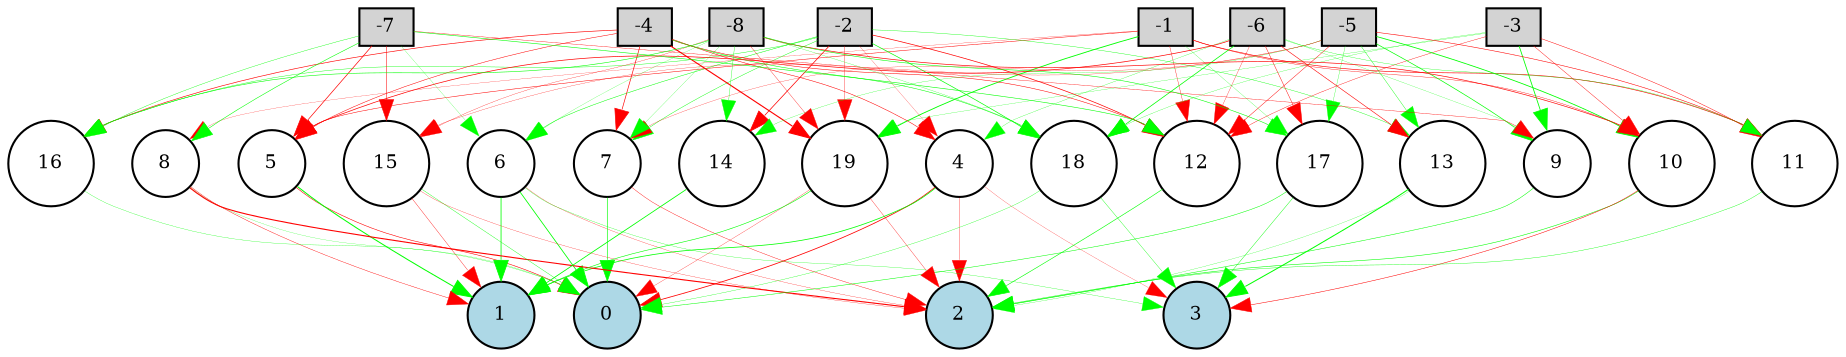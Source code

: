 digraph {
	node [fontsize=9 height=0.2 shape=circle width=0.2]
	-1 [fillcolor=lightgray shape=box style=filled]
	-2 [fillcolor=lightgray shape=box style=filled]
	-3 [fillcolor=lightgray shape=box style=filled]
	-4 [fillcolor=lightgray shape=box style=filled]
	-5 [fillcolor=lightgray shape=box style=filled]
	-6 [fillcolor=lightgray shape=box style=filled]
	-7 [fillcolor=lightgray shape=box style=filled]
	-8 [fillcolor=lightgray shape=box style=filled]
	0 [fillcolor=lightblue style=filled]
	1 [fillcolor=lightblue style=filled]
	2 [fillcolor=lightblue style=filled]
	3 [fillcolor=lightblue style=filled]
	4 [fillcolor=white style=filled]
	5 [fillcolor=white style=filled]
	6 [fillcolor=white style=filled]
	7 [fillcolor=white style=filled]
	8 [fillcolor=white style=filled]
	9 [fillcolor=white style=filled]
	10 [fillcolor=white style=filled]
	11 [fillcolor=white style=filled]
	12 [fillcolor=white style=filled]
	13 [fillcolor=white style=filled]
	14 [fillcolor=white style=filled]
	15 [fillcolor=white style=filled]
	16 [fillcolor=white style=filled]
	17 [fillcolor=white style=filled]
	18 [fillcolor=white style=filled]
	19 [fillcolor=white style=filled]
		-3 -> 11 [color=red penwidth=0.22157885805143343 style=solid]
		6 -> 2 [color=red penwidth=0.1281644853517922 style=solid]
		-6 -> 11 [color=green penwidth=0.15375551859060088 style=solid]
		14 -> 1 [color=green penwidth=0.39141069092293534 style=solid]
		-3 -> 10 [color=red penwidth=0.19728956615981386 style=solid]
		-6 -> 13 [color=red penwidth=0.2747460639768723 style=solid]
		13 -> 2 [color=green penwidth=0.1161055111191735 style=solid]
		18 -> 0 [color=green penwidth=0.1530408400915826 style=solid]
		-1 -> 5 [color=red penwidth=0.23649714263149682 style=solid]
		17 -> 3 [color=green penwidth=0.20253962631761951 style=solid]
		4 -> 3 [color=red penwidth=0.1116242493584734 style=solid]
		-5 -> 11 [color=red penwidth=0.25984941222842395 style=solid]
		19 -> 0 [color=red penwidth=0.13680585548960147 style=solid]
		8 -> 0 [color=green penwidth=0.10607905869142994 style=solid]
		19 -> 2 [color=red penwidth=0.15772712293592644 style=solid]
		-5 -> 13 [color=green penwidth=0.18842174760066155 style=solid]
		-5 -> 10 [color=green penwidth=0.3920239029907405 style=solid]
		4 -> 0 [color=red penwidth=0.38382142674962483 style=solid]
		-8 -> 10 [color=red penwidth=0.31568870608122834 style=solid]
		-1 -> 17 [color=green penwidth=0.11370804342747555 style=solid]
		-3 -> 9 [color=green penwidth=0.3914079012366207 style=solid]
		-7 -> 6 [color=green penwidth=0.10127121367536775 style=solid]
		-8 -> 16 [color=green penwidth=0.26813087647152245 style=solid]
		5 -> 1 [color=green penwidth=0.48188121097611003 style=solid]
		10 -> 2 [color=green penwidth=0.26521291343303594 style=solid]
		-1 -> 11 [color=red penwidth=0.2993920645166984 style=solid]
		-6 -> 4 [color=green penwidth=0.12948200160381362 style=solid]
		19 -> 1 [color=green penwidth=0.279357077693248 style=solid]
		-4 -> 4 [color=red penwidth=0.24896835810560938 style=solid]
		11 -> 2 [color=green penwidth=0.18400698672437005 style=solid]
		17 -> 0 [color=green penwidth=0.23691203923182189 style=solid]
		-5 -> 17 [color=green penwidth=0.1377935793951668 style=solid]
		-5 -> 15 [color=red penwidth=0.1271050738610737 style=solid]
		15 -> 2 [color=red penwidth=0.12722562366014648 style=solid]
		-2 -> 19 [color=red penwidth=0.1665109170251904 style=solid]
		-4 -> 5 [color=red penwidth=0.23831778269215953 style=solid]
		-4 -> 7 [color=red penwidth=0.31002312448429703 style=solid]
		-4 -> 19 [color=red penwidth=0.538630247061856 style=solid]
		-8 -> 14 [color=green penwidth=0.161493047033908 style=solid]
		-1 -> 12 [color=red penwidth=0.1724725697863477 style=solid]
		-2 -> 14 [color=red penwidth=0.35276739103240407 style=solid]
		-3 -> 18 [color=green penwidth=0.12544287343206045 style=solid]
		10 -> 3 [color=red penwidth=0.24276192882755024 style=solid]
		-8 -> 15 [color=red penwidth=0.13640154569908292 style=solid]
		-2 -> 18 [color=green penwidth=0.31999899993580483 style=solid]
		-7 -> 5 [color=red penwidth=0.3321244121686471 style=solid]
		-1 -> 19 [color=green penwidth=0.42184949735019517 style=solid]
		-2 -> 6 [color=green penwidth=0.2293341158079956 style=solid]
		12 -> 2 [color=green penwidth=0.2892805408564141 style=solid]
		-1 -> 8 [color=red penwidth=0.10757620158473868 style=solid]
		-2 -> 4 [color=red penwidth=0.10285800169716909 style=solid]
		7 -> 2 [color=red penwidth=0.18774125833476457 style=solid]
		-6 -> 5 [color=red penwidth=0.3359041192071265 style=solid]
		-5 -> 14 [color=green penwidth=0.12516346622912503 style=solid]
		-4 -> 12 [color=red penwidth=0.2478461874642039 style=solid]
		-8 -> 19 [color=red penwidth=0.1605853039798742 style=solid]
		9 -> 2 [color=green penwidth=0.24382218626897495 style=solid]
		-2 -> 12 [color=red penwidth=0.33728751087853204 style=solid]
		-6 -> 12 [color=red penwidth=0.14616277853524318 style=solid]
		13 -> 3 [color=green penwidth=0.4823030290679211 style=solid]
		7 -> 0 [color=green penwidth=0.3068498978445384 style=solid]
		6 -> 3 [color=green penwidth=0.1390910421244133 style=solid]
		8 -> 1 [color=red penwidth=0.1950697848087528 style=solid]
		-2 -> 16 [color=green penwidth=0.1917817971009 style=solid]
		-6 -> 18 [color=green penwidth=0.3520229350392141 style=solid]
		-5 -> 7 [color=red penwidth=0.12233600301091188 style=solid]
		-3 -> 19 [color=green penwidth=0.11942582812827307 style=solid]
		-8 -> 17 [color=green penwidth=0.26267925174501916 style=solid]
		4 -> 1 [color=green penwidth=0.3657963333744918 style=solid]
		4 -> 2 [color=red penwidth=0.15414913718936019 style=solid]
		-5 -> 12 [color=red penwidth=0.2145686185008231 style=solid]
		-6 -> 17 [color=red penwidth=0.21731809053290158 style=solid]
		-7 -> 9 [color=red penwidth=0.1724042280783033 style=solid]
		-7 -> 16 [color=green penwidth=0.185154944174141 style=solid]
		6 -> 1 [color=green penwidth=0.38106011786870964 style=solid]
		-7 -> 12 [color=green penwidth=0.26757810217936584 style=solid]
		-2 -> 7 [color=green penwidth=0.2041840304517728 style=solid]
		-4 -> 18 [color=green penwidth=0.2518171068071069 style=solid]
		-2 -> 13 [color=green penwidth=0.1841635592603778 style=solid]
		18 -> 3 [color=green penwidth=0.173799734254869 style=solid]
		6 -> 0 [color=green penwidth=0.38840628992620485 style=solid]
		-4 -> 16 [color=red penwidth=0.29971820096930246 style=solid]
		-8 -> 18 [color=green penwidth=0.12302810985775399 style=solid]
		-8 -> 6 [color=green penwidth=0.10452518039256561 style=solid]
		15 -> 0 [color=green penwidth=0.1849764974285236 style=solid]
		-5 -> 9 [color=green penwidth=0.32438222158276275 style=solid]
		5 -> 0 [color=red penwidth=0.2739407391705234 style=solid]
		15 -> 1 [color=red penwidth=0.1754694721995248 style=solid]
		-8 -> 7 [color=green penwidth=0.10350395640720592 style=solid]
		16 -> 0 [color=green penwidth=0.14027247349979083 style=solid]
		8 -> 2 [color=red penwidth=0.5274100241774792 style=solid]
		-6 -> 9 [color=green penwidth=0.11212375324650593 style=solid]
		-7 -> 8 [color=green penwidth=0.2629881221843179 style=solid]
		-1 -> 10 [color=red penwidth=0.1775979065383314 style=solid]
		-3 -> 12 [color=red penwidth=0.18100649814711034 style=solid]
		-7 -> 15 [color=red penwidth=0.24715410008449865 style=solid]
}
